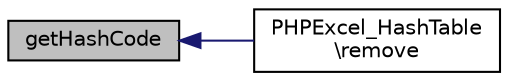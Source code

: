 digraph "getHashCode"
{
  edge [fontname="Helvetica",fontsize="10",labelfontname="Helvetica",labelfontsize="10"];
  node [fontname="Helvetica",fontsize="10",shape=record];
  rankdir="LR";
  Node1 [label="getHashCode",height=0.2,width=0.4,color="black", fillcolor="grey75", style="filled", fontcolor="black"];
  Node1 -> Node2 [dir="back",color="midnightblue",fontsize="10",style="solid",fontname="Helvetica"];
  Node2 [label="PHPExcel_HashTable\l\\remove",height=0.2,width=0.4,color="black", fillcolor="white", style="filled",URL="$class_p_h_p_excel___hash_table.html#aa65f7b1f6d5160f59b8854b148d28e2e"];
}
